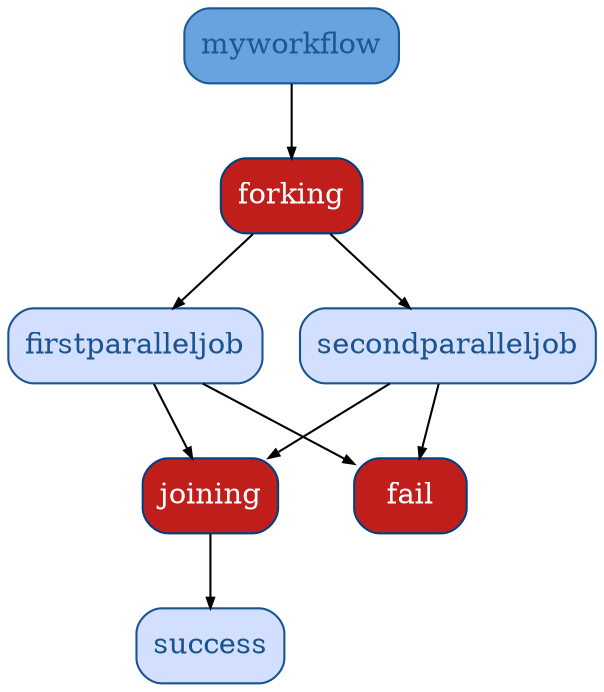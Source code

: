digraph G {
  myworkflow [ fillcolor="#68A3DF" shape="box" color="#1A5998" fontcolor="#1A5998" style="rounded,filled" ];
  forking [ fillcolor="#BF1E1B" shape="box" color="#004080" fontcolor="#FFFFFF" style="rounded,filled" ];
  firstparalleljob [ fillcolor="#D3DFFF" shape="box" color="#1A5490" fontcolor="#1A5490" style="rounded,filled" ];
  joining [ fillcolor="#BF1E1B" shape="box" color="#004080" fontcolor="#FFFFFF" style="rounded,filled" ];
  success [ fillcolor="#D3DFFF" shape="box" color="#1A5490" fontcolor="#1A5490" style="rounded,filled" ];
  fail [ fillcolor="#BF1E1B" shape="box" color="#004080" fontcolor="#FFFFFF" style="rounded,filled" ];
  secondparalleljob [ fillcolor="#D3DFFF" shape="box" color="#1A5490" fontcolor="#1A5490" style="rounded,filled" ];
  myworkflow -> forking [ arrowsize="0.5" ];
  forking -> firstparalleljob [ arrowsize="0.5" ];
  forking -> secondparalleljob [ arrowsize="0.5" ];
  firstparalleljob -> joining [ arrowsize="0.5" ];
  firstparalleljob -> fail [ arrowsize="0.5" ];
  joining -> success [ arrowsize="0.5" ];
  secondparalleljob -> joining [ arrowsize="0.5" ];
  secondparalleljob -> fail [ arrowsize="0.5" ];
}
